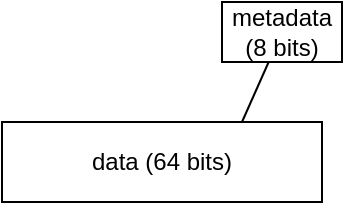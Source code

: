 <mxfile>
    <diagram id="uC-6RNtsvFVaTAD8UYhD" name="Page-1">
        <mxGraphModel dx="714" dy="521" grid="1" gridSize="10" guides="1" tooltips="1" connect="1" arrows="1" fold="1" page="1" pageScale="1" pageWidth="1169" pageHeight="827" math="0" shadow="0">
            <root>
                <mxCell id="0"/>
                <mxCell id="1" parent="0"/>
                <mxCell id="2" value="data (64 bits)" style="rounded=0;whiteSpace=wrap;html=1;" vertex="1" parent="1">
                    <mxGeometry x="320" y="200" width="160" height="40" as="geometry"/>
                </mxCell>
                <mxCell id="3" value="" style="endArrow=none;html=1;" edge="1" parent="1" target="4">
                    <mxGeometry width="50" height="50" relative="1" as="geometry">
                        <mxPoint x="440" y="200" as="sourcePoint"/>
                        <mxPoint x="460" y="160" as="targetPoint"/>
                    </mxGeometry>
                </mxCell>
                <mxCell id="4" value="metadata (8 bits)" style="rounded=0;whiteSpace=wrap;html=1;" vertex="1" parent="1">
                    <mxGeometry x="430" y="140" width="60" height="30" as="geometry"/>
                </mxCell>
            </root>
        </mxGraphModel>
    </diagram>
</mxfile>